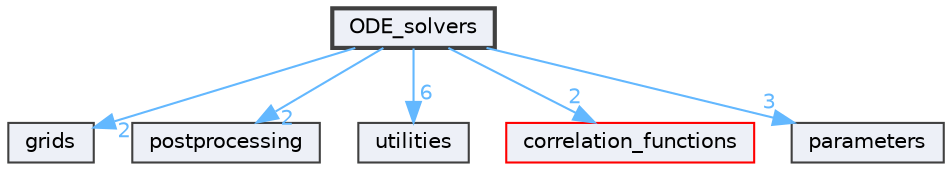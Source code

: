 digraph "ODE_solvers"
{
 // INTERACTIVE_SVG=YES
 // LATEX_PDF_SIZE
  bgcolor="transparent";
  edge [fontname=Helvetica,fontsize=10,labelfontname=Helvetica,labelfontsize=10];
  node [fontname=Helvetica,fontsize=10,shape=box,height=0.2,width=0.4];
  compound=true
  dir_a24bd63f0b60dfdd3a497281673f9b9c [label="ODE_solvers", fillcolor="#edf0f7", color="grey25", style="filled,bold", URL="dir_a24bd63f0b60dfdd3a497281673f9b9c.html",tooltip=""];
  dir_15107c8e7a0cc6e02ee0f5189f1c1343 [label="grids", fillcolor="#edf0f7", color="grey25", style="filled", URL="dir_15107c8e7a0cc6e02ee0f5189f1c1343.html",tooltip=""];
  dir_e4f1ce5319e85c7908e8df0e328b8d80 [label="postprocessing", fillcolor="#edf0f7", color="grey25", style="filled", URL="dir_e4f1ce5319e85c7908e8df0e328b8d80.html",tooltip=""];
  dir_df38b2a5d584e0f6066b4518b95c638b [label="utilities", fillcolor="#edf0f7", color="grey25", style="filled", URL="dir_df38b2a5d584e0f6066b4518b95c638b.html",tooltip=""];
  dir_bafa75a8501ccb76a28f5bb43dc7d205 [label="correlation_functions", fillcolor="#edf0f7", color="red", style="filled", URL="dir_bafa75a8501ccb76a28f5bb43dc7d205.html",tooltip=""];
  dir_71fd758a6a15c08fe6e53029e0ced71d [label="parameters", fillcolor="#edf0f7", color="grey25", style="filled", URL="dir_71fd758a6a15c08fe6e53029e0ced71d.html",tooltip=""];
  dir_a24bd63f0b60dfdd3a497281673f9b9c->dir_15107c8e7a0cc6e02ee0f5189f1c1343 [headlabel="2", labeldistance=1.5 headhref="dir_000012_000005.html" href="dir_000012_000005.html" color="steelblue1" fontcolor="steelblue1"];
  dir_a24bd63f0b60dfdd3a497281673f9b9c->dir_71fd758a6a15c08fe6e53029e0ced71d [headlabel="3", labeldistance=1.5 headhref="dir_000012_000013.html" href="dir_000012_000013.html" color="steelblue1" fontcolor="steelblue1"];
  dir_a24bd63f0b60dfdd3a497281673f9b9c->dir_bafa75a8501ccb76a28f5bb43dc7d205 [headlabel="2", labeldistance=1.5 headhref="dir_000012_000002.html" href="dir_000012_000002.html" color="steelblue1" fontcolor="steelblue1"];
  dir_a24bd63f0b60dfdd3a497281673f9b9c->dir_df38b2a5d584e0f6066b4518b95c638b [headlabel="6", labeldistance=1.5 headhref="dir_000012_000018.html" href="dir_000012_000018.html" color="steelblue1" fontcolor="steelblue1"];
  dir_a24bd63f0b60dfdd3a497281673f9b9c->dir_e4f1ce5319e85c7908e8df0e328b8d80 [headlabel="2", labeldistance=1.5 headhref="dir_000012_000015.html" href="dir_000012_000015.html" color="steelblue1" fontcolor="steelblue1"];
}
